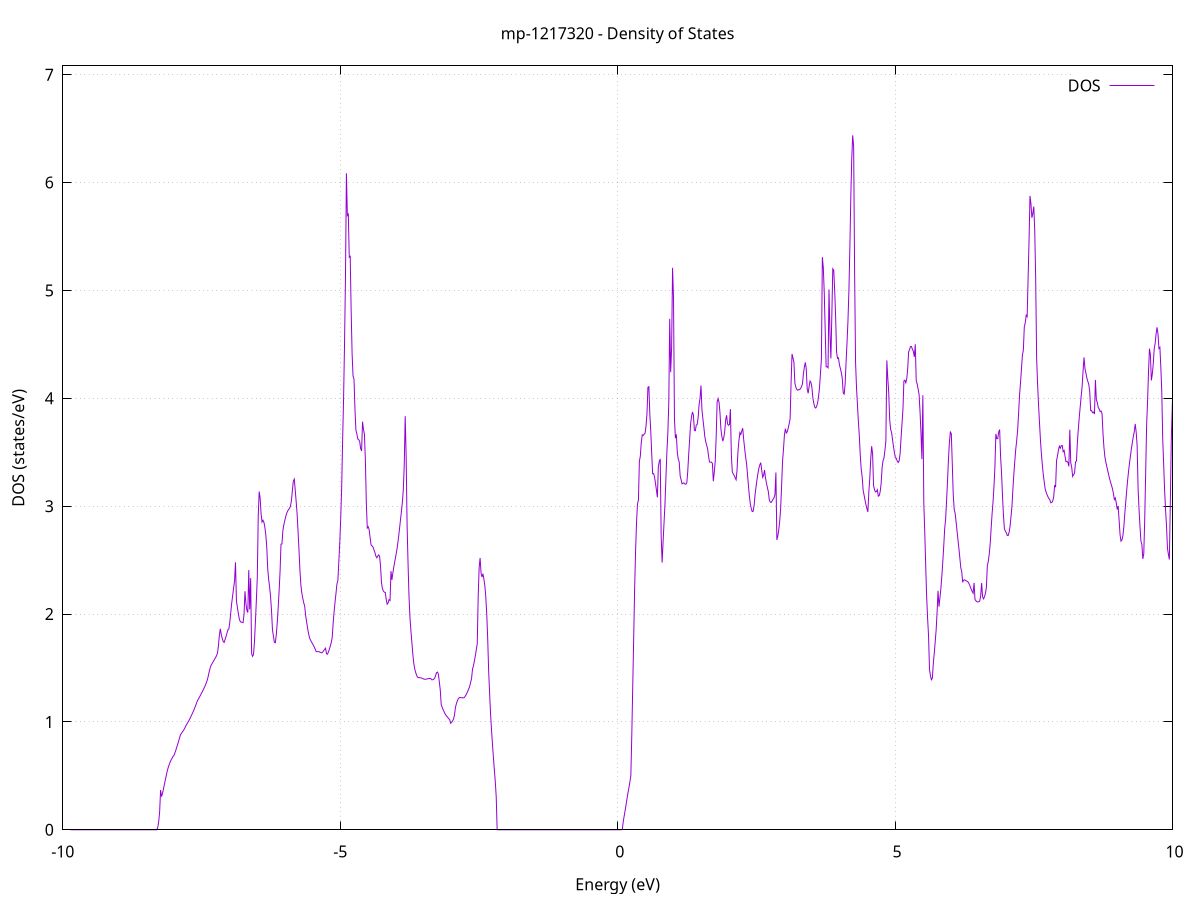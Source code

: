 set title 'mp-1217320 - Density of States'
set xlabel 'Energy (eV)'
set ylabel 'DOS (states/eV)'
set grid
set xrange [-10:10]
set yrange [0:7.082]
set xzeroaxis lt -1
set terminal png size 800,600
set output 'mp-1217320_dos_gnuplot.png'
plot '-' using 1:2 with lines title 'DOS'
-9.860700 0.000000
-9.843600 0.000000
-9.826600 0.000000
-9.809500 0.000000
-9.792400 0.000000
-9.775300 0.000000
-9.758200 0.000000
-9.741100 0.000000
-9.724000 0.000000
-9.706900 0.000000
-9.689900 0.000000
-9.672800 0.000000
-9.655700 0.000000
-9.638600 0.000000
-9.621500 0.000000
-9.604400 0.000000
-9.587300 0.000000
-9.570200 0.000000
-9.553200 0.000000
-9.536100 0.000000
-9.519000 0.000000
-9.501900 0.000000
-9.484800 0.000000
-9.467700 0.000000
-9.450600 0.000000
-9.433500 0.000000
-9.416500 0.000000
-9.399400 0.000000
-9.382300 0.000000
-9.365200 0.000000
-9.348100 0.000000
-9.331000 0.000000
-9.313900 0.000000
-9.296800 0.000000
-9.279800 0.000000
-9.262700 0.000000
-9.245600 0.000000
-9.228500 0.000000
-9.211400 0.000000
-9.194300 0.000000
-9.177200 0.000000
-9.160100 0.000000
-9.143100 0.000000
-9.126000 0.000000
-9.108900 0.000000
-9.091800 0.000000
-9.074700 0.000000
-9.057600 0.000000
-9.040500 0.000000
-9.023400 0.000000
-9.006400 0.000000
-8.989300 0.000000
-8.972200 0.000000
-8.955100 0.000000
-8.938000 0.000000
-8.920900 0.000000
-8.903800 0.000000
-8.886700 0.000000
-8.869700 0.000000
-8.852600 0.000000
-8.835500 0.000000
-8.818400 0.000000
-8.801300 0.000000
-8.784200 0.000000
-8.767100 0.000000
-8.750000 0.000000
-8.733000 0.000000
-8.715900 0.000000
-8.698800 0.000000
-8.681700 0.000000
-8.664600 0.000000
-8.647500 0.000000
-8.630400 0.000000
-8.613300 0.000000
-8.596300 0.000000
-8.579200 0.000000
-8.562100 0.000000
-8.545000 0.000000
-8.527900 0.000000
-8.510800 0.000000
-8.493700 0.000000
-8.476700 0.000000
-8.459600 0.000000
-8.442500 0.000000
-8.425400 0.000000
-8.408300 0.000000
-8.391200 0.000000
-8.374100 0.000000
-8.357000 0.000000
-8.340000 0.000000
-8.322900 0.000000
-8.305800 0.000100
-8.288700 0.020700
-8.271600 0.075900
-8.254500 0.165900
-8.237400 0.368400
-8.220300 0.307400
-8.203300 0.337300
-8.186200 0.377000
-8.169100 0.419800
-8.152000 0.462000
-8.134900 0.503400
-8.117800 0.544100
-8.100700 0.576300
-8.083600 0.601100
-8.066600 0.625400
-8.049500 0.645800
-8.032400 0.661100
-8.015300 0.679100
-7.998200 0.686800
-7.981100 0.709900
-7.964000 0.736300
-7.946900 0.763700
-7.929900 0.792000
-7.912800 0.821300
-7.895700 0.851500
-7.878600 0.882700
-7.861500 0.892600
-7.844400 0.909000
-7.827300 0.918000
-7.810200 0.934200
-7.793200 0.952000
-7.776100 0.968800
-7.759000 0.984100
-7.741900 0.998800
-7.724800 1.014600
-7.707700 1.032000
-7.690600 1.050100
-7.673500 1.068700
-7.656500 1.087700
-7.639400 1.107400
-7.622300 1.128800
-7.605200 1.151800
-7.588100 1.176000
-7.571000 1.198700
-7.553900 1.215200
-7.536800 1.229300
-7.519800 1.246800
-7.502700 1.263900
-7.485600 1.280800
-7.468500 1.298000
-7.451400 1.315900
-7.434300 1.335200
-7.417200 1.356800
-7.400100 1.382100
-7.383100 1.413700
-7.366000 1.455000
-7.348900 1.490700
-7.331800 1.520500
-7.314700 1.536000
-7.297600 1.551200
-7.280500 1.566400
-7.263400 1.581600
-7.246400 1.597100
-7.229300 1.613500
-7.212200 1.637400
-7.195100 1.704600
-7.178000 1.805400
-7.160900 1.863200
-7.143800 1.809800
-7.126700 1.775500
-7.109700 1.745600
-7.092600 1.736600
-7.075500 1.762600
-7.058400 1.791700
-7.041300 1.822300
-7.024200 1.854000
-7.007100 1.861600
-6.990000 1.924600
-6.973000 2.013400
-6.955900 2.099400
-6.938800 2.170600
-6.921700 2.239900
-6.904600 2.307200
-6.887500 2.479400
-6.870400 2.123400
-6.853400 2.061800
-6.836300 2.006900
-6.819200 1.954900
-6.802100 1.931400
-6.785000 1.924000
-6.767900 1.924300
-6.750800 1.920600
-6.733700 1.996200
-6.716700 2.211800
-6.699600 2.096200
-6.682500 2.034700
-6.665400 2.013700
-6.648300 2.407500
-6.631200 2.043000
-6.614100 2.332800
-6.597000 1.634300
-6.580000 1.607900
-6.562900 1.625800
-6.545800 1.739900
-6.528700 1.921900
-6.511600 2.123600
-6.494500 2.339900
-6.477400 2.908600
-6.460300 3.135800
-6.443300 3.075100
-6.426200 2.928300
-6.409100 2.852800
-6.392000 2.869600
-6.374900 2.850000
-6.357800 2.804300
-6.340700 2.732100
-6.323600 2.617500
-6.306600 2.421200
-6.289500 2.319100
-6.272400 2.251900
-6.255300 2.161100
-6.238200 2.031300
-6.221100 1.854700
-6.204000 1.795900
-6.186900 1.737400
-6.169900 1.733800
-6.152800 1.804400
-6.135700 1.914000
-6.118600 2.052800
-6.101500 2.212600
-6.084400 2.393300
-6.067300 2.647400
-6.050200 2.650300
-6.033200 2.774400
-6.016100 2.828200
-5.999000 2.866500
-5.981900 2.903800
-5.964800 2.933600
-5.947700 2.955200
-5.930600 2.969000
-5.913500 2.981000
-5.896500 2.999400
-5.879400 3.052500
-5.862300 3.142800
-5.845200 3.233600
-5.828100 3.251000
-5.811000 3.150100
-5.793900 3.042700
-5.776800 2.929200
-5.759800 2.763300
-5.742700 2.591300
-5.725600 2.402800
-5.708500 2.264900
-5.691400 2.193200
-5.674300 2.144900
-5.657200 2.104500
-5.640100 2.071800
-5.623100 1.986400
-5.606000 1.929100
-5.588900 1.873200
-5.571800 1.821800
-5.554700 1.782300
-5.537600 1.761500
-5.520500 1.743700
-5.503400 1.728000
-5.486400 1.713300
-5.469300 1.696000
-5.452200 1.676100
-5.435100 1.654100
-5.418000 1.650300
-5.400900 1.651900
-5.383800 1.651400
-5.366700 1.647400
-5.349700 1.643100
-5.332600 1.640600
-5.315500 1.647400
-5.298400 1.661300
-5.281300 1.672500
-5.264200 1.683200
-5.247100 1.631000
-5.230100 1.627900
-5.213000 1.648400
-5.195900 1.673100
-5.178800 1.702200
-5.161700 1.735600
-5.144600 1.782200
-5.127500 1.912700
-5.110400 2.020900
-5.093400 2.110600
-5.076300 2.191400
-5.059200 2.277900
-5.042100 2.312900
-5.025000 2.485400
-5.007900 2.666100
-4.990800 2.891800
-4.973700 3.173500
-4.956700 3.609700
-4.939600 3.995300
-4.922500 4.498300
-4.905400 5.109300
-4.888300 6.086400
-4.871200 5.694800
-4.854100 5.707500
-4.837000 5.308400
-4.820000 5.316000
-4.802900 4.813100
-4.785800 4.413100
-4.768700 4.205200
-4.751600 4.178700
-4.734500 3.900800
-4.717400 3.705400
-4.700300 3.670700
-4.683300 3.622800
-4.666200 3.616300
-4.649100 3.599400
-4.632000 3.533900
-4.614900 3.512700
-4.597800 3.783400
-4.580700 3.712000
-4.563600 3.666200
-4.546600 3.428500
-4.529500 3.032000
-4.512400 2.797400
-4.495300 2.809300
-4.478200 2.781900
-4.461100 2.707300
-4.444000 2.641500
-4.426900 2.630800
-4.409900 2.623400
-4.392800 2.595900
-4.375700 2.572400
-4.358600 2.538500
-4.341500 2.521900
-4.324400 2.536600
-4.307300 2.548100
-4.290200 2.534800
-4.273200 2.443200
-4.256100 2.290700
-4.239000 2.234600
-4.221900 2.213300
-4.204800 2.202800
-4.187700 2.200200
-4.170600 2.134000
-4.153500 2.091300
-4.136500 2.103500
-4.119400 2.133900
-4.102300 2.125400
-4.085200 2.397900
-4.068100 2.316500
-4.051000 2.382400
-4.033900 2.436200
-4.016800 2.486900
-3.999800 2.535800
-3.982700 2.582800
-3.965600 2.643700
-3.948500 2.714300
-3.931400 2.790900
-3.914300 2.871300
-3.897200 2.950000
-3.880100 3.035800
-3.863100 3.150400
-3.846000 3.380800
-3.828900 3.834900
-3.811800 3.460500
-3.794700 2.821600
-3.777600 2.470100
-3.760500 2.168500
-3.743400 1.968300
-3.726400 1.850500
-3.709300 1.740400
-3.692200 1.633700
-3.675100 1.544900
-3.658000 1.491900
-3.640900 1.459700
-3.623800 1.433800
-3.606800 1.414700
-3.589700 1.410400
-3.572600 1.410200
-3.555500 1.409700
-3.538400 1.407600
-3.521300 1.403300
-3.504200 1.398800
-3.487100 1.396700
-3.470100 1.395300
-3.453000 1.396400
-3.435900 1.398300
-3.418800 1.400300
-3.401700 1.402500
-3.384600 1.403200
-3.367500 1.401700
-3.350400 1.390300
-3.333400 1.390900
-3.316300 1.395200
-3.299200 1.405100
-3.282100 1.426400
-3.265000 1.456400
-3.247900 1.462100
-3.230800 1.442900
-3.213700 1.372600
-3.196700 1.295100
-3.179600 1.159800
-3.162500 1.136000
-3.145400 1.113800
-3.128300 1.093900
-3.111200 1.076200
-3.094100 1.062000
-3.077000 1.050500
-3.060000 1.039700
-3.042900 1.029400
-3.025800 1.019800
-3.008700 0.987400
-2.991600 0.996800
-2.974500 1.009500
-2.957400 1.026300
-2.940300 1.064400
-2.923300 1.135200
-2.906200 1.168100
-2.889100 1.195700
-2.872000 1.213800
-2.854900 1.224200
-2.837800 1.226500
-2.820700 1.224700
-2.803600 1.223600
-2.786600 1.223300
-2.769500 1.223800
-2.752400 1.234100
-2.735300 1.248700
-2.718200 1.265500
-2.701100 1.284500
-2.684000 1.305900
-2.666900 1.330000
-2.649900 1.364600
-2.632800 1.404000
-2.615700 1.489000
-2.598600 1.522300
-2.581500 1.564800
-2.564400 1.615400
-2.547300 1.669100
-2.530200 1.725200
-2.513200 2.165800
-2.496100 2.432500
-2.479000 2.519500
-2.461900 2.381300
-2.444800 2.342500
-2.427700 2.373600
-2.410600 2.324400
-2.393500 2.261800
-2.376500 2.160500
-2.359400 2.000000
-2.342300 1.777300
-2.325200 1.479100
-2.308100 1.276100
-2.291000 1.079500
-2.273900 0.931400
-2.256800 0.800000
-2.239800 0.675600
-2.222700 0.558400
-2.205600 0.448200
-2.188500 0.305900
-2.171400 0.000000
-2.154300 0.000000
-2.137200 0.000000
-2.120100 0.000000
-2.103100 0.000000
-2.086000 0.000000
-2.068900 0.000000
-2.051800 0.000000
-2.034700 0.000000
-2.017600 0.000000
-2.000500 0.000000
-1.983500 0.000000
-1.966400 0.000000
-1.949300 0.000000
-1.932200 0.000000
-1.915100 0.000000
-1.898000 0.000000
-1.880900 0.000000
-1.863800 0.000000
-1.846800 0.000000
-1.829700 0.000000
-1.812600 0.000000
-1.795500 0.000000
-1.778400 0.000000
-1.761300 0.000000
-1.744200 0.000000
-1.727100 0.000000
-1.710100 0.000000
-1.693000 0.000000
-1.675900 0.000000
-1.658800 0.000000
-1.641700 0.000000
-1.624600 0.000000
-1.607500 0.000000
-1.590400 0.000000
-1.573400 0.000000
-1.556300 0.000000
-1.539200 0.000000
-1.522100 0.000000
-1.505000 0.000000
-1.487900 0.000000
-1.470800 0.000000
-1.453700 0.000000
-1.436700 0.000000
-1.419600 0.000000
-1.402500 0.000000
-1.385400 0.000000
-1.368300 0.000000
-1.351200 0.000000
-1.334100 0.000000
-1.317000 0.000000
-1.300000 0.000000
-1.282900 0.000000
-1.265800 0.000000
-1.248700 0.000000
-1.231600 0.000000
-1.214500 0.000000
-1.197400 0.000000
-1.180300 0.000000
-1.163300 0.000000
-1.146200 0.000000
-1.129100 0.000000
-1.112000 0.000000
-1.094900 0.000000
-1.077800 0.000000
-1.060700 0.000000
-1.043600 0.000000
-1.026600 0.000000
-1.009500 0.000000
-0.992400 0.000000
-0.975300 0.000000
-0.958200 0.000000
-0.941100 0.000000
-0.924000 0.000000
-0.906900 0.000000
-0.889900 0.000000
-0.872800 0.000000
-0.855700 0.000000
-0.838600 0.000000
-0.821500 0.000000
-0.804400 0.000000
-0.787300 0.000000
-0.770200 0.000000
-0.753200 0.000000
-0.736100 0.000000
-0.719000 0.000000
-0.701900 0.000000
-0.684800 0.000000
-0.667700 0.000000
-0.650600 0.000000
-0.633500 0.000000
-0.616500 0.000000
-0.599400 0.000000
-0.582300 0.000000
-0.565200 0.000000
-0.548100 0.000000
-0.531000 0.000000
-0.513900 0.000000
-0.496800 0.000000
-0.479800 0.000000
-0.462700 0.000000
-0.445600 0.000000
-0.428500 0.000000
-0.411400 0.000000
-0.394300 0.000000
-0.377200 0.000000
-0.360200 0.000000
-0.343100 0.000000
-0.326000 0.000000
-0.308900 0.000000
-0.291800 0.000000
-0.274700 0.000000
-0.257600 0.000000
-0.240500 0.000000
-0.223500 0.000000
-0.206400 0.000000
-0.189300 0.000000
-0.172200 0.000000
-0.155100 0.000000
-0.138000 0.000000
-0.120900 0.000000
-0.103800 0.000000
-0.086800 0.000000
-0.069700 0.000000
-0.052600 0.000000
-0.035500 0.000000
-0.018400 0.000000
-0.001300 0.000000
0.015800 0.000000
0.032900 0.000000
0.049900 0.000000
0.067000 0.000000
0.084100 0.007400
0.101200 0.076200
0.118300 0.129300
0.135400 0.179800
0.152500 0.235000
0.169600 0.291100
0.186600 0.343100
0.203700 0.392000
0.220800 0.444000
0.237900 0.499700
0.255000 0.878200
0.272100 1.331900
0.289200 1.778700
0.306300 2.245500
0.323300 2.583300
0.340400 2.849700
0.357500 3.019700
0.374600 3.057900
0.391700 3.416900
0.408800 3.464100
0.425900 3.590400
0.443000 3.660800
0.460000 3.655200
0.477100 3.667700
0.494200 3.676300
0.511300 3.741500
0.528400 3.852700
0.545500 4.101600
0.562600 4.108100
0.579700 3.857100
0.596700 3.695300
0.613800 3.490800
0.630900 3.300700
0.648000 3.302400
0.665100 3.270900
0.682200 3.210800
0.699300 3.148000
0.716400 3.082100
0.733400 3.365700
0.750500 3.416000
0.767600 3.437700
0.784700 2.717900
0.801800 2.477000
0.818900 2.669300
0.836000 2.845600
0.853100 3.021100
0.870100 3.262000
0.887200 3.501300
0.904300 3.672300
0.921400 3.951400
0.938500 4.737400
0.955600 4.241400
0.972700 4.465300
0.989800 5.210000
1.006800 4.934500
1.023900 3.810800
1.041000 3.630400
1.058100 3.665200
1.075200 3.496400
1.092300 3.437500
1.109400 3.411100
1.126500 3.280800
1.143500 3.245600
1.160600 3.207500
1.177700 3.212200
1.194800 3.216100
1.211900 3.204900
1.229000 3.203900
1.246100 3.215400
1.263100 3.319400
1.280200 3.477900
1.297300 3.615300
1.314400 3.761000
1.331500 3.828300
1.348600 3.873300
1.365700 3.845000
1.382800 3.702100
1.399800 3.699200
1.416900 3.751400
1.434000 3.758200
1.451100 3.825400
1.468200 3.943200
1.485300 4.004900
1.502400 4.118600
1.519500 3.892300
1.536500 3.810200
1.553600 3.732200
1.570700 3.645400
1.587800 3.598300
1.604900 3.563800
1.622000 3.531600
1.639100 3.459200
1.656200 3.409700
1.673200 3.407500
1.690300 3.408100
1.707400 3.397000
1.724500 3.231300
1.741600 3.316000
1.758700 3.416000
1.775800 3.640600
1.792900 3.966100
1.809900 3.997400
1.827000 3.964500
1.844100 3.867400
1.861200 3.715700
1.878300 3.646100
1.895400 3.602400
1.912500 3.633500
1.929600 3.693100
1.946600 3.798400
1.963700 3.842700
1.980800 3.761900
1.997900 3.750100
2.015000 3.757000
2.032100 3.899900
2.049200 3.477400
2.066300 3.319100
2.083300 3.297800
2.100400 3.285000
2.117500 3.263700
2.134600 3.245000
2.151700 3.334100
2.168800 3.509400
2.185900 3.608300
2.203000 3.682300
2.220000 3.664800
2.237100 3.697200
2.254200 3.722800
2.271300 3.619400
2.288400 3.538700
2.305500 3.459400
2.322600 3.400600
2.339700 3.298000
2.356700 3.193700
2.373800 3.094600
2.390900 3.022500
2.408000 2.978200
2.425100 2.949600
2.442200 2.952800
2.459300 3.004800
2.476400 3.104900
2.493400 3.175100
2.510500 3.244400
2.527600 3.301800
2.544700 3.349700
2.561800 3.382500
2.578900 3.403400
2.596000 3.337200
2.613100 3.267600
2.630100 3.284400
2.647200 3.335500
2.664300 3.263700
2.681400 3.215000
2.698500 3.173500
2.715600 3.135400
2.732700 3.059500
2.749800 3.037600
2.766800 3.034800
2.783900 3.048800
2.801000 3.063500
2.818100 3.078100
2.835200 3.107100
2.852300 3.312300
2.869400 2.687400
2.886400 2.721700
2.903500 2.779100
2.920600 2.859700
2.937700 2.979200
2.954800 3.186000
2.971900 3.415400
2.989000 3.528100
3.006100 3.662200
3.023100 3.718300
3.040200 3.678400
3.057300 3.689700
3.074400 3.725300
3.091500 3.765700
3.108600 3.810400
3.125700 4.142200
3.142800 4.410500
3.159800 4.374600
3.176900 4.337100
3.194000 4.141800
3.211100 4.103200
3.228200 4.082500
3.245300 4.074700
3.262400 4.080500
3.279500 4.080400
3.296500 4.090600
3.313600 4.107400
3.330700 4.132600
3.347800 4.225500
3.364900 4.288500
3.382000 4.333100
3.399100 4.275200
3.416200 4.088700
3.433200 4.046400
3.450300 4.107700
3.467400 4.159900
3.484500 4.146500
3.501600 4.098400
3.518700 4.001800
3.535800 3.953200
3.552900 3.917800
3.569900 3.910000
3.587000 3.925300
3.604100 3.957900
3.621200 4.018300
3.638300 4.098900
3.655400 4.231900
3.672500 4.362300
3.689600 5.308800
3.706600 5.212600
3.723700 4.980000
3.740800 4.632000
3.757900 4.292200
3.775000 4.292800
3.792100 4.283200
3.809200 5.008400
3.826300 4.606200
3.843300 4.369700
3.860400 4.772400
3.877500 5.200600
3.894600 5.187400
3.911700 5.000200
3.928800 4.752400
3.945900 4.427300
3.963000 4.369900
3.980000 4.375100
3.997100 4.310400
4.014200 4.276700
4.031300 4.238300
4.048400 4.185200
4.065500 4.049000
4.082600 4.038700
4.099700 4.130600
4.116700 4.331900
4.133800 4.514200
4.150900 4.715600
4.168000 4.998400
4.185100 5.390600
4.202200 5.863800
4.219300 6.220100
4.236400 6.438000
4.253400 6.337500
4.270500 5.196100
4.287600 4.337900
4.304700 4.103000
4.321800 3.941200
4.338900 3.784700
4.356000 3.648500
4.373100 3.469300
4.390100 3.342400
4.407200 3.271600
4.424300 3.148500
4.441400 3.102700
4.458500 3.055300
4.475600 3.013400
4.492700 2.976100
4.509700 2.947700
4.526800 3.128300
4.543900 3.255200
4.561000 3.435000
4.578100 3.556300
4.595200 3.483800
4.612300 3.191400
4.629400 3.152400
4.646400 3.132000
4.663500 3.135400
4.680600 3.152600
4.697700 3.092500
4.714800 3.098400
4.731900 3.136600
4.749000 3.210200
4.766100 3.355700
4.783100 3.421300
4.800200 3.448100
4.817300 3.518700
4.834400 3.604700
4.851500 4.351300
4.868600 4.187700
4.885700 4.051900
4.902800 3.804000
4.919800 3.714400
4.936900 3.683700
4.954000 3.618800
4.971100 3.552700
4.988200 3.499300
5.005300 3.448400
5.022400 3.445000
5.039500 3.416000
5.056500 3.405100
5.073600 3.421500
5.090700 3.487900
5.107800 3.633900
5.124900 3.764000
5.142000 3.899200
5.159100 4.160900
5.176200 4.167900
5.193200 4.143600
5.210300 4.180200
5.227400 4.273800
5.244500 4.430300
5.261600 4.454200
5.278700 4.479600
5.295800 4.480100
5.312900 4.454000
5.329900 4.435200
5.347000 4.383600
5.364100 4.501500
5.381200 4.166300
5.398300 4.131600
5.415400 4.086800
5.432500 4.037200
5.449600 3.879500
5.466600 3.681300
5.483700 3.435600
5.500800 4.027900
5.517900 3.032900
5.535000 2.759800
5.552100 2.449600
5.569200 2.161600
5.586300 1.960300
5.603300 1.798300
5.620400 1.488200
5.637500 1.427700
5.654600 1.391000
5.671700 1.404200
5.688800 1.538500
5.705900 1.634100
5.723000 1.741200
5.740000 1.849800
5.757100 2.013500
5.774200 2.215900
5.791300 2.068900
5.808400 2.149500
5.825500 2.237100
5.842600 2.350400
5.859700 2.481700
5.876700 2.624800
5.893800 2.788700
5.910900 2.879000
5.928000 3.048200
5.945100 3.228200
5.962200 3.435400
5.979300 3.592200
5.996400 3.687600
6.013400 3.673300
6.030500 3.403400
6.047600 3.117600
6.064700 2.973400
6.081800 2.936100
6.098900 2.859000
6.116000 2.774600
6.133000 2.691900
6.150100 2.610500
6.167200 2.521300
6.184300 2.429600
6.201400 2.393700
6.218500 2.294400
6.235600 2.314500
6.252700 2.317200
6.269700 2.311500
6.286800 2.307500
6.303900 2.301600
6.321000 2.293800
6.338100 2.275700
6.355200 2.252800
6.372300 2.230600
6.389400 2.209500
6.406400 2.192800
6.423500 2.289600
6.440600 2.134500
6.457700 2.122700
6.474800 2.114700
6.491900 2.111700
6.509000 2.113700
6.526100 2.121000
6.543100 2.170200
6.560200 2.288300
6.577300 2.158700
6.594400 2.140900
6.611500 2.160700
6.628600 2.190800
6.645700 2.247900
6.662800 2.450300
6.679800 2.487400
6.696900 2.554600
6.714000 2.649000
6.731100 2.792700
6.748200 2.927400
6.765300 3.036400
6.782400 3.181200
6.799500 3.363800
6.816500 3.670500
6.833600 3.625900
6.850700 3.627500
6.867800 3.688500
6.884900 3.710100
6.902000 3.455400
6.919100 3.305800
6.936200 3.094900
6.953200 2.916400
6.970300 2.792400
6.987400 2.767600
7.004500 2.755500
7.021600 2.728600
7.038700 2.728400
7.055800 2.758300
7.072900 2.816800
7.089900 2.904300
7.107000 3.001600
7.124100 3.162300
7.141200 3.300700
7.158300 3.420000
7.175400 3.530200
7.192500 3.609800
7.209600 3.709900
7.226600 3.862900
7.243700 4.031700
7.260800 4.145500
7.277900 4.273700
7.295000 4.400600
7.312100 4.446300
7.329200 4.663400
7.346300 4.699800
7.363300 4.770600
7.380400 4.757200
7.397500 5.107900
7.414600 5.469000
7.431700 5.876900
7.448800 5.803600
7.465900 5.673500
7.483000 5.715200
7.500000 5.777900
7.517100 5.558300
7.534200 5.108700
7.551300 4.368700
7.568400 4.132100
7.585500 3.943400
7.602600 3.777900
7.619700 3.615900
7.636700 3.487900
7.653800 3.386500
7.670900 3.292800
7.688000 3.227600
7.705100 3.159800
7.722200 3.130700
7.739300 3.105800
7.756400 3.085900
7.773400 3.070100
7.790500 3.056600
7.807600 3.031800
7.824700 3.034300
7.841800 3.049300
7.858900 3.085300
7.876000 3.195600
7.893000 3.175800
7.910100 3.421600
7.927200 3.465700
7.944300 3.520600
7.961400 3.555600
7.978500 3.537400
7.995600 3.561200
8.012700 3.562400
8.029700 3.504900
8.046800 3.516500
8.063900 3.460900
8.081000 3.412900
8.098100 3.415400
8.115200 3.406300
8.132300 3.369000
8.149400 3.709500
8.166400 3.402200
8.183500 3.360800
8.200600 3.275700
8.217700 3.292700
8.234800 3.306700
8.251900 3.408900
8.269000 3.419300
8.286100 3.595800
8.303100 3.717700
8.320200 3.826300
8.337300 3.924800
8.354400 4.022300
8.371500 4.110900
8.388600 4.258300
8.405700 4.379100
8.422800 4.272900
8.439800 4.233800
8.456900 4.187500
8.474000 4.157100
8.491100 4.130000
8.508200 4.061300
8.525300 3.885700
8.542400 3.886500
8.559500 3.867300
8.576500 3.872900
8.593600 3.853900
8.610700 4.170300
8.627800 3.984700
8.644900 3.961100
8.662000 3.914200
8.679100 3.901100
8.696200 3.876800
8.713200 3.881800
8.730300 3.858100
8.747400 3.673300
8.764500 3.544100
8.781600 3.456800
8.798700 3.407500
8.815800 3.367600
8.832900 3.328800
8.849900 3.290000
8.867000 3.253400
8.884100 3.221500
8.901200 3.192400
8.918300 3.160600
8.935400 3.117800
8.952500 3.061800
8.969600 3.076600
8.986600 3.031000
9.003700 2.969300
9.020800 3.001400
9.037900 2.868900
9.055000 2.735400
9.072100 2.675800
9.089200 2.687000
9.106300 2.727400
9.123300 2.811700
9.140400 2.931400
9.157500 3.038700
9.174600 3.145900
9.191700 3.242700
9.208800 3.327100
9.225900 3.402200
9.243000 3.468600
9.260000 3.535900
9.277100 3.591700
9.294200 3.647700
9.311300 3.691100
9.328400 3.762300
9.345500 3.686400
9.362600 3.562200
9.379700 3.169000
9.396700 2.971900
9.413800 2.813400
9.430900 2.677600
9.448000 2.646800
9.465100 2.511600
9.482200 2.557200
9.499300 2.875600
9.516300 3.302400
9.533400 3.747600
9.550500 3.969500
9.567600 4.245100
9.584700 4.460500
9.601800 4.405900
9.618900 4.165900
9.636000 4.225400
9.653000 4.315900
9.670100 4.458900
9.687200 4.507700
9.704300 4.596000
9.721400 4.658000
9.738500 4.597400
9.755600 4.462200
9.772700 4.473200
9.789700 4.288800
9.806800 4.060500
9.823900 3.616000
9.841000 3.384900
9.858100 3.145200
9.875200 2.967800
9.892300 2.814800
9.909400 2.608900
9.926400 2.552100
9.943500 2.505800
9.960600 3.022500
9.977700 3.606600
9.994800 3.903100
10.011900 4.197300
10.029000 4.289400
10.046100 4.251600
10.063100 4.239300
10.080200 4.244100
10.097300 3.903000
10.114400 3.679700
10.131500 3.450300
10.148600 3.417700
10.165700 3.388700
10.182800 3.429000
10.199800 3.580800
10.216900 3.546300
10.234000 3.419700
10.251100 3.333300
10.268200 3.205800
10.285300 3.043200
10.302400 2.796700
10.319500 2.513500
10.336500 2.277600
10.353600 2.030300
10.370700 1.751700
10.387800 1.466800
10.404900 1.364900
10.422000 1.280000
10.439100 1.204900
10.456200 1.146300
10.473200 1.100700
10.490300 1.065100
10.507400 1.035700
10.524500 1.006800
10.541600 0.979900
10.558700 0.954900
10.575800 0.932900
10.592900 0.915900
10.609900 0.901000
10.627000 0.887100
10.644100 0.874100
10.661200 0.862100
10.678300 0.851000
10.695400 0.840900
10.712500 0.831700
10.729600 0.831200
10.746600 0.883900
10.763700 0.951600
10.780800 0.946400
10.797900 0.922600
10.815000 0.882700
10.832100 0.820400
10.849200 0.752300
10.866300 0.688500
10.883300 0.629000
10.900400 0.558900
10.917500 0.949100
10.934600 1.391200
10.951700 1.870000
10.968800 2.279200
10.985900 2.635500
11.003000 2.833900
11.020000 2.784000
11.037100 2.850000
11.054200 2.972900
11.071300 3.130100
11.088400 3.335200
11.105500 4.108400
11.122600 3.984300
11.139600 3.749700
11.156700 3.602800
11.173800 3.532600
11.190900 3.503600
11.208000 3.703200
11.225100 3.893500
11.242200 3.722900
11.259300 3.735700
11.276300 3.751000
11.293400 3.759600
11.310500 3.800300
11.327600 3.799300
11.344700 3.717300
11.361800 4.087500
11.378900 4.186900
11.396000 4.104100
11.413000 3.991800
11.430100 3.914900
11.447200 3.967100
11.464300 4.001700
11.481400 4.046800
11.498500 4.182200
11.515600 4.267200
11.532700 4.340000
11.549700 4.408600
11.566800 4.491100
11.583900 4.666200
11.601000 4.852500
11.618100 5.004000
11.635200 5.093600
11.652300 5.142400
11.669400 4.971000
11.686400 4.778800
11.703500 4.335600
11.720600 3.981100
11.737700 3.530400
11.754800 3.142500
11.771900 2.836700
11.789000 2.692900
11.806100 2.506200
11.823100 2.467900
11.840200 2.445800
11.857300 2.367000
11.874400 2.331500
11.891500 2.366000
11.908600 2.478100
11.925700 2.577700
11.942800 2.678500
11.959800 2.661300
11.976900 2.579900
11.994000 2.491200
12.011100 2.398800
12.028200 2.275200
12.045300 2.190800
12.062400 2.086800
12.079500 1.889600
12.096500 1.685700
12.113600 1.451000
12.130700 1.453300
12.147800 1.487300
12.164900 1.545800
12.182000 1.620000
12.199100 1.665600
12.216200 1.886800
12.233200 2.278200
12.250300 2.852100
12.267400 2.936600
12.284500 2.944400
12.301600 3.017100
12.318700 3.053100
12.335800 3.069300
12.352900 3.200100
12.369900 3.029600
12.387000 3.044400
12.404100 3.062500
12.421200 3.062300
12.438300 3.077500
12.455400 3.072800
12.472500 3.072100
12.489600 3.077600
12.506600 3.054500
12.523700 2.976300
12.540800 2.923900
12.557900 2.917600
12.575000 2.914000
12.592100 2.941900
12.609200 2.956100
12.626300 2.986500
12.643300 3.040300
12.660400 3.088500
12.677500 3.188100
12.694600 3.221900
12.711700 3.273400
12.728800 3.306300
12.745900 3.373500
12.762900 3.311700
12.780000 3.176200
12.797100 3.110100
12.814200 2.989700
12.831300 2.881800
12.848400 2.775500
12.865500 2.740000
12.882600 2.811400
12.899600 2.799900
12.916700 2.660000
12.933800 2.607100
12.950900 2.580700
12.968000 2.574200
12.985100 2.588300
13.002200 2.644600
13.019300 2.744500
13.036300 2.928200
13.053400 3.120900
13.070500 3.204200
13.087600 3.279900
13.104700 3.256400
13.121800 3.088700
13.138900 2.942700
13.156000 2.818300
13.173000 2.730400
13.190100 2.987500
13.207200 3.212700
13.224300 3.307000
13.241400 3.330100
13.258500 3.353500
13.275600 3.349900
13.292700 3.306400
13.309700 3.231900
13.326800 3.204300
13.343900 3.163900
13.361000 3.119600
13.378100 3.146200
13.395200 3.250200
13.412300 3.498000
13.429400 3.506200
13.446400 3.490600
13.463500 3.519200
13.480600 3.435700
13.497700 3.324300
13.514800 3.387900
13.531900 3.117100
13.549000 2.744000
13.566100 2.666700
13.583100 2.636200
13.600200 2.617800
13.617300 2.614100
13.634400 3.149900
13.651500 3.292000
13.668600 3.473500
13.685700 3.653000
13.702800 3.850100
13.719800 4.059200
13.736900 4.271800
13.754000 4.456000
13.771100 4.665700
13.788200 4.918100
13.805300 5.302300
13.822400 5.480800
13.839500 5.892200
13.856500 5.263100
13.873600 4.932400
13.890700 4.669700
13.907800 4.363000
13.924900 4.017600
13.942000 3.759800
13.959100 3.507500
13.976200 3.316300
13.993200 3.199800
14.010300 3.056700
14.027400 2.971900
14.044500 2.988200
14.061600 2.959700
14.078700 2.926000
14.095800 2.887100
14.112900 2.849200
14.129900 2.824300
14.147000 2.817500
14.164100 2.834200
14.181200 2.835400
14.198300 2.849000
14.215400 2.884000
14.232500 2.929300
14.249600 2.997100
14.266600 3.191100
14.283700 3.203100
14.300800 3.302000
14.317900 3.387100
14.335000 3.490800
14.352100 3.608000
14.369200 3.767100
14.386200 3.939800
14.403300 4.162900
14.420400 4.608300
14.437500 4.966700
14.454600 5.247300
14.471700 5.386500
14.488800 5.418000
14.505900 5.393500
14.522900 4.442800
14.540000 4.257600
14.557100 4.212100
14.574200 4.113500
14.591300 3.953600
14.608400 3.827700
14.625500 3.721600
14.642600 3.486700
14.659600 3.092400
14.676700 2.994000
14.693800 2.944500
14.710900 2.975800
14.728000 3.084100
14.745100 3.219300
14.762200 3.314400
14.779300 3.459800
14.796300 3.764200
14.813400 4.201700
14.830500 4.453000
14.847600 4.799500
14.864700 4.927100
14.881800 5.148700
14.898900 5.483300
14.916000 5.932100
14.933000 6.548000
14.950100 6.457300
14.967200 6.631300
14.984300 6.590300
15.001400 5.875000
15.018500 5.516200
15.035600 5.208600
15.052700 4.964600
15.069700 4.750600
15.086800 4.536400
15.103900 4.308600
15.121000 4.164800
15.138100 4.028100
15.155200 3.897400
15.172300 3.847500
15.189400 3.799300
15.206400 3.823100
15.223500 3.684200
15.240600 3.563900
15.257700 3.707500
15.274800 3.992500
15.291900 4.424600
15.309000 4.913000
15.326100 5.126800
15.343100 5.358300
15.360200 5.679900
15.377300 6.057000
15.394400 6.331500
15.411500 6.362900
15.428600 6.899200
15.445700 7.057100
15.462800 6.765100
15.479800 6.295700
15.496900 5.976500
15.514000 5.238200
15.531100 4.830600
15.548200 4.533200
15.565300 4.270400
15.582400 4.157600
15.599500 3.819600
15.616500 3.597300
15.633600 3.424900
15.650700 3.190600
15.667800 2.993300
15.684900 2.877300
15.702000 2.900200
15.719100 3.015800
15.736200 3.152100
15.753200 3.316400
15.770300 3.645200
15.787400 4.074100
15.804500 4.236300
15.821600 4.397800
15.838700 4.474900
15.855800 4.689500
15.872900 4.959300
15.889900 5.262100
15.907000 5.747000
15.924100 6.274700
15.941200 6.812900
15.958300 6.627200
15.975400 6.569800
15.992500 6.352500
16.009500 6.208500
16.026600 6.068000
16.043700 5.656500
16.060800 5.001100
16.077900 4.632400
16.095000 4.442300
16.112100 4.400000
16.129200 4.439400
16.146200 4.550500
16.163300 4.730600
16.180400 4.944700
16.197500 4.747500
16.214600 4.711400
16.231700 4.605600
16.248800 4.417200
16.265900 4.280800
16.282900 4.197500
16.300000 4.204100
16.317100 4.197800
16.334200 4.190000
16.351300 4.223300
16.368400 4.259500
16.385500 4.291100
16.402600 4.319500
16.419600 4.351800
16.436700 4.476300
16.453800 4.473500
16.470900 4.564400
16.488000 4.549900
16.505100 4.534100
16.522200 4.551400
16.539300 4.606000
16.556300 4.655000
16.573400 4.676500
16.590500 4.699600
16.607600 4.728400
16.624700 5.263300
16.641800 5.252900
16.658900 4.763100
16.676000 4.696900
16.693000 4.545700
16.710100 4.476500
16.727200 4.587800
16.744300 4.564300
16.761400 4.576200
16.778500 4.525600
16.795600 4.476900
16.812700 4.418200
16.829700 4.410000
16.846800 4.494800
16.863900 4.637400
16.881000 4.684100
16.898100 4.721600
16.915200 4.906300
16.932300 5.573600
16.949400 5.318400
16.966400 5.340200
16.983500 5.402600
17.000600 5.471500
17.017700 5.429000
17.034800 5.254400
17.051900 4.746800
17.069000 4.368800
17.086100 4.187800
17.103100 4.234400
17.120200 4.318600
17.137300 4.467100
17.154400 4.779000
17.171500 4.715600
17.188600 4.682000
17.205700 4.814500
17.222800 4.948900
17.239800 5.091000
17.256900 5.209600
17.274000 5.283000
17.291100 5.336900
17.308200 5.419100
17.325300 5.484400
17.342400 5.555500
17.359500 5.431800
17.376500 5.061200
17.393600 4.742100
17.410700 4.571600
17.427800 4.414000
17.444900 4.441800
17.462000 4.415800
17.479100 4.384300
17.496200 4.386600
17.513200 4.484900
17.530300 4.785900
17.547400 5.000000
17.564500 5.278400
17.581600 5.541500
17.598700 5.588500
17.615800 5.505300
17.632800 5.465800
17.649900 5.312800
17.667000 5.181100
17.684100 5.093500
17.701200 4.899100
17.718300 4.888200
17.735400 4.840900
17.752500 4.748600
17.769500 4.691600
17.786600 4.723600
17.803700 4.824700
17.820800 4.979900
17.837900 5.182900
17.855000 5.370600
17.872100 5.508100
17.889200 5.829000
17.906200 6.180700
17.923300 6.204600
17.940400 6.314800
17.957500 6.620700
17.974600 6.957000
17.991700 6.811100
18.008800 6.680800
18.025900 6.557900
18.042900 6.380800
18.060000 6.048300
18.077100 5.809100
18.094200 5.326100
18.111300 5.128500
18.128400 4.917200
18.145500 4.677400
18.162600 4.432900
18.179600 4.230800
18.196700 4.068900
18.213800 4.020300
18.230900 3.961000
18.248000 3.973400
18.265100 4.022000
18.282200 4.162300
18.299300 4.351300
18.316300 4.630900
18.333400 4.743100
18.350500 4.932400
18.367600 5.026500
18.384700 5.146800
18.401800 5.265500
18.418900 5.335000
18.436000 5.520900
18.453000 5.573400
18.470100 5.559900
18.487200 5.547500
18.504300 5.507500
18.521400 5.375200
18.538500 5.344500
18.555600 5.339300
18.572700 5.442500
18.589700 5.690800
18.606800 5.888900
18.623900 5.798600
18.641000 5.478200
18.658100 5.173500
18.675200 5.241300
18.692300 5.300900
18.709400 5.570700
18.726400 5.718500
18.743500 5.574000
18.760600 5.250900
18.777700 4.868700
18.794800 4.665800
18.811900 4.647600
18.829000 4.713600
18.846100 4.815700
18.863100 5.079500
18.880200 5.299700
18.897300 5.448700
18.914400 5.557700
18.931500 5.366500
18.948600 5.377000
18.965700 5.535100
18.982800 5.682400
18.999800 5.766700
19.016900 5.844000
19.034000 5.464800
19.051100 5.150100
19.068200 4.863500
19.085300 4.637200
19.102400 4.438900
19.119500 4.264800
19.136500 4.189000
19.153600 4.168800
19.170700 4.279300
19.187800 4.479800
19.204900 4.816700
19.222000 5.437300
19.239100 6.166200
19.256100 7.290200
19.273200 6.829900
19.290300 6.050800
19.307400 6.192900
19.324500 5.372000
19.341600 4.978100
19.358700 4.837300
19.375800 4.849800
19.392800 4.766600
19.409900 4.836400
19.427000 5.279800
19.444100 5.068300
19.461200 5.099600
19.478300 5.146200
19.495400 5.212600
19.512500 5.332200
19.529500 5.456000
19.546600 5.450500
19.563700 5.495400
19.580800 5.529500
19.597900 5.551300
19.615000 5.485400
19.632100 5.462500
19.649200 5.460800
19.666200 5.404400
19.683300 5.343500
19.700400 5.305700
19.717500 5.473200
19.734600 5.529800
19.751700 5.542300
19.768800 5.555100
19.785900 5.676700
19.802900 5.158100
19.820000 4.816100
19.837100 4.791700
19.854200 4.756200
19.871300 4.805500
19.888400 4.846200
19.905500 4.912500
19.922600 5.143200
19.939600 5.529900
19.956700 5.783600
19.973800 5.785200
19.990900 5.728300
20.008000 5.700400
20.025100 6.210700
20.042200 6.144900
20.059300 6.084300
20.076300 5.882600
20.093400 5.737300
20.110500 5.653600
20.127600 5.611700
20.144700 5.582700
20.161800 5.544300
20.178900 5.574400
20.196000 5.569400
20.213000 5.596000
20.230100 5.636300
20.247200 5.792300
20.264300 5.673500
20.281400 5.646900
20.298500 5.616200
20.315600 5.601000
20.332700 5.585400
20.349700 5.512100
20.366800 5.486900
20.383900 5.397400
20.401000 5.311700
20.418100 5.253100
20.435200 5.110800
20.452300 5.021700
20.469400 4.988000
20.486400 4.984600
20.503500 5.007100
20.520600 5.075400
20.537700 5.114000
20.554800 5.191200
20.571900 5.272400
20.589000 5.390500
20.606100 5.596100
20.623100 5.639300
20.640200 5.535800
20.657300 5.529900
20.674400 5.458800
20.691500 5.300400
20.708600 5.255600
20.725700 5.218100
20.742800 5.196900
20.759800 5.222900
20.776900 5.268500
20.794000 5.245300
20.811100 5.177900
20.828200 5.143400
20.845300 5.074600
20.862400 5.009700
20.879400 4.922300
20.896500 4.856700
20.913600 4.826500
20.930700 4.877000
20.947800 4.921100
20.964900 4.945100
20.982000 4.912400
20.999100 4.902900
21.016100 4.961900
21.033200 4.856400
21.050300 4.975800
21.067400 5.093000
21.084500 5.202500
21.101600 5.313700
21.118700 5.321600
21.135800 5.240700
21.152800 5.205800
21.169900 5.278100
21.187000 5.312000
21.204100 5.312000
21.221200 5.132000
21.238300 4.984300
21.255400 4.854100
21.272500 4.781200
21.289500 4.643100
21.306600 4.491400
21.323700 4.581900
21.340800 4.350500
21.357900 4.180100
21.375000 4.004200
21.392100 3.920100
21.409200 3.761900
21.426200 3.645100
21.443300 3.422400
21.460400 3.316100
21.477500 3.317400
21.494600 3.325800
21.511700 3.332300
21.528800 3.565200
21.545900 3.684500
21.562900 3.436900
21.580000 3.228800
21.597100 3.057600
21.614200 2.823500
21.631300 2.681900
21.648400 2.543700
21.665500 2.409500
21.682600 2.281100
21.699600 2.159000
21.716700 2.031600
21.733800 1.882600
21.750900 1.803000
21.768000 1.790400
21.785100 1.766000
21.802200 1.618500
21.819300 1.542100
21.836300 1.468200
21.853400 1.397000
21.870500 1.321000
21.887600 1.237400
21.904700 1.150400
21.921800 1.063200
21.938900 0.977000
21.956000 0.896300
21.973000 0.822700
21.990100 0.756100
22.007200 0.696400
22.024300 0.591900
22.041400 0.558100
22.058500 0.528900
22.075600 0.504500
22.092700 0.599300
22.109700 0.496100
22.126800 0.459600
22.143900 0.425400
22.161000 0.394800
22.178100 0.367600
22.195200 0.341600
22.212300 0.315600
22.229400 0.289700
22.246400 0.263700
22.263500 0.237700
22.280600 0.211500
22.297700 0.157900
22.314800 0.145000
22.331900 0.137600
22.349000 0.130500
22.366100 0.123700
22.383100 0.117000
22.400200 0.110600
22.417300 0.104600
22.434400 0.098800
22.451500 0.093400
22.468600 0.088200
22.485700 0.083300
22.502700 0.078800
22.519800 0.074500
22.536900 0.070600
22.554000 0.066900
22.571100 0.046100
22.588200 0.042700
22.605300 0.039500
22.622400 0.036500
22.639400 0.033700
22.656500 0.031100
22.673600 0.028800
22.690700 0.026600
22.707800 0.024600
22.724900 0.022800
22.742000 0.021200
22.759100 0.019800
22.776100 0.000000
22.793200 0.000000
22.810300 0.000000
22.827400 0.000000
22.844500 0.000000
22.861600 0.000000
22.878700 0.000000
22.895800 0.000000
22.912800 0.000000
22.929900 0.000000
22.947000 0.000000
22.964100 0.000000
22.981200 0.000000
22.998300 0.000000
23.015400 0.000000
23.032500 0.000000
23.049500 0.000000
23.066600 0.000000
23.083700 0.000000
23.100800 0.000000
23.117900 0.000000
23.135000 0.000000
23.152100 0.000000
23.169200 0.000000
23.186200 0.000000
23.203300 0.000000
23.220400 0.000000
23.237500 0.000000
23.254600 0.000000
23.271700 0.000000
23.288800 0.000000
23.305900 0.000000
23.322900 0.000000
23.340000 0.000000
23.357100 0.000000
23.374200 0.000000
23.391300 0.000000
23.408400 0.000000
23.425500 0.000000
23.442600 0.000000
23.459600 0.000000
23.476700 0.000000
23.493800 0.000000
23.510900 0.000000
23.528000 0.000000
23.545100 0.000000
23.562200 0.000000
23.579300 0.000000
23.596300 0.000000
23.613400 0.000000
23.630500 0.000000
23.647600 0.000000
23.664700 0.000000
23.681800 0.000000
23.698900 0.000000
23.716000 0.000000
23.733000 0.000000
23.750100 0.000000
23.767200 0.000000
23.784300 0.000000
23.801400 0.000000
23.818500 0.000000
23.835600 0.000000
23.852700 0.000000
23.869700 0.000000
23.886800 0.000000
23.903900 0.000000
23.921000 0.000000
23.938100 0.000000
23.955200 0.000000
23.972300 0.000000
23.989400 0.000000
24.006400 0.000000
24.023500 0.000000
24.040600 0.000000
24.057700 0.000000
24.074800 0.000000
24.091900 0.000000
24.109000 0.000000
24.126000 0.000000
24.143100 0.000000
24.160200 0.000000
24.177300 0.000000
24.194400 0.000000
24.211500 0.000000
24.228600 0.000000
24.245700 0.000000
24.262700 0.000000
24.279800 0.000000
24.296900 0.000000
24.314000 0.000000
e
